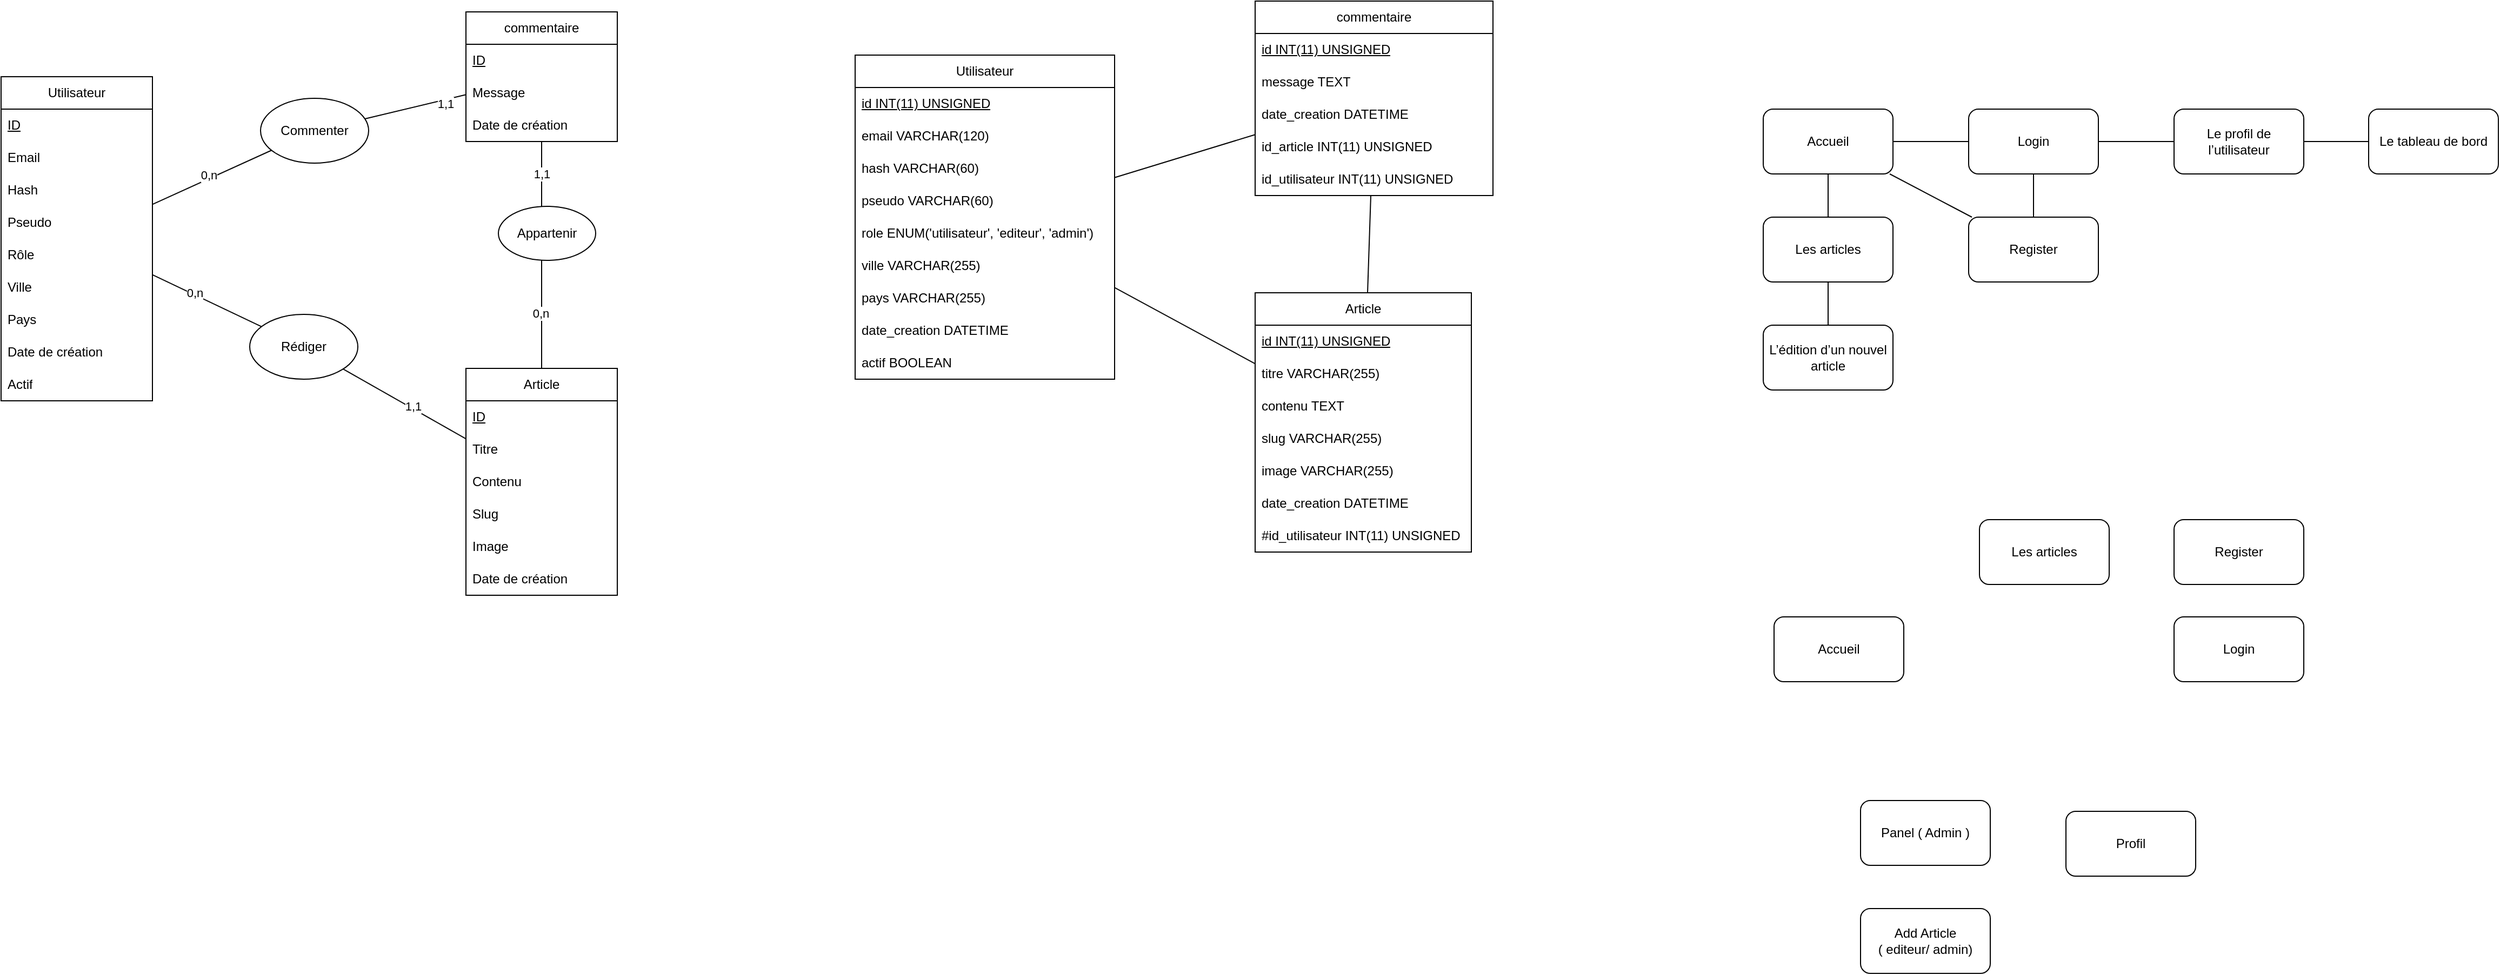 <mxfile version="21.1.1" type="device">
  <diagram name="Page-1" id="PQmHCCV_Lj9v-7nuHKzO">
    <mxGraphModel dx="1484" dy="1073" grid="1" gridSize="10" guides="1" tooltips="1" connect="1" arrows="1" fold="1" page="1" pageScale="1" pageWidth="827" pageHeight="1169" math="0" shadow="0">
      <root>
        <mxCell id="0" />
        <mxCell id="1" parent="0" />
        <mxCell id="dL4a0lCtsJwO4avb8vwL-1" value="Utilisateur" style="swimlane;fontStyle=0;childLayout=stackLayout;horizontal=1;startSize=30;horizontalStack=0;resizeParent=1;resizeParentMax=0;resizeLast=0;collapsible=1;marginBottom=0;whiteSpace=wrap;html=1;" parent="1" vertex="1">
          <mxGeometry x="900" y="250" width="240" height="300" as="geometry" />
        </mxCell>
        <mxCell id="dL4a0lCtsJwO4avb8vwL-2" value="&lt;u&gt;id INT(11) UNSIGNED&lt;/u&gt;" style="text;strokeColor=none;fillColor=none;align=left;verticalAlign=middle;spacingLeft=4;spacingRight=4;overflow=hidden;points=[[0,0.5],[1,0.5]];portConstraint=eastwest;rotatable=0;whiteSpace=wrap;html=1;" parent="dL4a0lCtsJwO4avb8vwL-1" vertex="1">
          <mxGeometry y="30" width="240" height="30" as="geometry" />
        </mxCell>
        <mxCell id="dL4a0lCtsJwO4avb8vwL-4" value="email VARCHAR(120)" style="text;strokeColor=none;fillColor=none;align=left;verticalAlign=middle;spacingLeft=4;spacingRight=4;overflow=hidden;points=[[0,0.5],[1,0.5]];portConstraint=eastwest;rotatable=0;whiteSpace=wrap;html=1;" parent="dL4a0lCtsJwO4avb8vwL-1" vertex="1">
          <mxGeometry y="60" width="240" height="30" as="geometry" />
        </mxCell>
        <mxCell id="dL4a0lCtsJwO4avb8vwL-6" value="hash VARCHAR(60)" style="text;strokeColor=none;fillColor=none;align=left;verticalAlign=middle;spacingLeft=4;spacingRight=4;overflow=hidden;points=[[0,0.5],[1,0.5]];portConstraint=eastwest;rotatable=0;whiteSpace=wrap;html=1;" parent="dL4a0lCtsJwO4avb8vwL-1" vertex="1">
          <mxGeometry y="90" width="240" height="30" as="geometry" />
        </mxCell>
        <mxCell id="dL4a0lCtsJwO4avb8vwL-5" value="pseudo VARCHAR(60)" style="text;strokeColor=none;fillColor=none;align=left;verticalAlign=middle;spacingLeft=4;spacingRight=4;overflow=hidden;points=[[0,0.5],[1,0.5]];portConstraint=eastwest;rotatable=0;whiteSpace=wrap;html=1;" parent="dL4a0lCtsJwO4avb8vwL-1" vertex="1">
          <mxGeometry y="120" width="240" height="30" as="geometry" />
        </mxCell>
        <mxCell id="dL4a0lCtsJwO4avb8vwL-7" value="role ENUM(&#39;utilisateur&#39;, &#39;editeur&#39;, &#39;admin&#39;)" style="text;strokeColor=none;fillColor=none;align=left;verticalAlign=middle;spacingLeft=4;spacingRight=4;overflow=hidden;points=[[0,0.5],[1,0.5]];portConstraint=eastwest;rotatable=0;whiteSpace=wrap;html=1;" parent="dL4a0lCtsJwO4avb8vwL-1" vertex="1">
          <mxGeometry y="150" width="240" height="30" as="geometry" />
        </mxCell>
        <mxCell id="dL4a0lCtsJwO4avb8vwL-8" value="ville VARCHAR(255)" style="text;strokeColor=none;fillColor=none;align=left;verticalAlign=middle;spacingLeft=4;spacingRight=4;overflow=hidden;points=[[0,0.5],[1,0.5]];portConstraint=eastwest;rotatable=0;whiteSpace=wrap;html=1;" parent="dL4a0lCtsJwO4avb8vwL-1" vertex="1">
          <mxGeometry y="180" width="240" height="30" as="geometry" />
        </mxCell>
        <mxCell id="dL4a0lCtsJwO4avb8vwL-9" value="pays VARCHAR(255)" style="text;strokeColor=none;fillColor=none;align=left;verticalAlign=middle;spacingLeft=4;spacingRight=4;overflow=hidden;points=[[0,0.5],[1,0.5]];portConstraint=eastwest;rotatable=0;whiteSpace=wrap;html=1;" parent="dL4a0lCtsJwO4avb8vwL-1" vertex="1">
          <mxGeometry y="210" width="240" height="30" as="geometry" />
        </mxCell>
        <mxCell id="dL4a0lCtsJwO4avb8vwL-10" value="date_creation DATETIME" style="text;strokeColor=none;fillColor=none;align=left;verticalAlign=middle;spacingLeft=4;spacingRight=4;overflow=hidden;points=[[0,0.5],[1,0.5]];portConstraint=eastwest;rotatable=0;whiteSpace=wrap;html=1;" parent="dL4a0lCtsJwO4avb8vwL-1" vertex="1">
          <mxGeometry y="240" width="240" height="30" as="geometry" />
        </mxCell>
        <mxCell id="-H4MxcJww6xe_xubgUC6-3" value="actif BOOLEAN" style="text;strokeColor=none;fillColor=none;align=left;verticalAlign=middle;spacingLeft=4;spacingRight=4;overflow=hidden;points=[[0,0.5],[1,0.5]];portConstraint=eastwest;rotatable=0;whiteSpace=wrap;html=1;" vertex="1" parent="dL4a0lCtsJwO4avb8vwL-1">
          <mxGeometry y="270" width="240" height="30" as="geometry" />
        </mxCell>
        <mxCell id="dL4a0lCtsJwO4avb8vwL-11" value="Article" style="swimlane;fontStyle=0;childLayout=stackLayout;horizontal=1;startSize=30;horizontalStack=0;resizeParent=1;resizeParentMax=0;resizeLast=0;collapsible=1;marginBottom=0;whiteSpace=wrap;html=1;" parent="1" vertex="1">
          <mxGeometry x="1270" y="470" width="200" height="240" as="geometry" />
        </mxCell>
        <mxCell id="dL4a0lCtsJwO4avb8vwL-12" value="&lt;u&gt;id INT(11) UNSIGNED&lt;/u&gt;" style="text;strokeColor=none;fillColor=none;align=left;verticalAlign=middle;spacingLeft=4;spacingRight=4;overflow=hidden;points=[[0,0.5],[1,0.5]];portConstraint=eastwest;rotatable=0;whiteSpace=wrap;html=1;" parent="dL4a0lCtsJwO4avb8vwL-11" vertex="1">
          <mxGeometry y="30" width="200" height="30" as="geometry" />
        </mxCell>
        <mxCell id="dL4a0lCtsJwO4avb8vwL-13" value="titre VARCHAR(255)" style="text;strokeColor=none;fillColor=none;align=left;verticalAlign=middle;spacingLeft=4;spacingRight=4;overflow=hidden;points=[[0,0.5],[1,0.5]];portConstraint=eastwest;rotatable=0;whiteSpace=wrap;html=1;" parent="dL4a0lCtsJwO4avb8vwL-11" vertex="1">
          <mxGeometry y="60" width="200" height="30" as="geometry" />
        </mxCell>
        <mxCell id="dL4a0lCtsJwO4avb8vwL-14" value="contenu TEXT" style="text;strokeColor=none;fillColor=none;align=left;verticalAlign=middle;spacingLeft=4;spacingRight=4;overflow=hidden;points=[[0,0.5],[1,0.5]];portConstraint=eastwest;rotatable=0;whiteSpace=wrap;html=1;" parent="dL4a0lCtsJwO4avb8vwL-11" vertex="1">
          <mxGeometry y="90" width="200" height="30" as="geometry" />
        </mxCell>
        <mxCell id="dL4a0lCtsJwO4avb8vwL-15" value="slug VARCHAR(255)" style="text;strokeColor=none;fillColor=none;align=left;verticalAlign=middle;spacingLeft=4;spacingRight=4;overflow=hidden;points=[[0,0.5],[1,0.5]];portConstraint=eastwest;rotatable=0;whiteSpace=wrap;html=1;" parent="dL4a0lCtsJwO4avb8vwL-11" vertex="1">
          <mxGeometry y="120" width="200" height="30" as="geometry" />
        </mxCell>
        <mxCell id="dL4a0lCtsJwO4avb8vwL-16" value="image VARCHAR(255)" style="text;strokeColor=none;fillColor=none;align=left;verticalAlign=middle;spacingLeft=4;spacingRight=4;overflow=hidden;points=[[0,0.5],[1,0.5]];portConstraint=eastwest;rotatable=0;whiteSpace=wrap;html=1;" parent="dL4a0lCtsJwO4avb8vwL-11" vertex="1">
          <mxGeometry y="150" width="200" height="30" as="geometry" />
        </mxCell>
        <mxCell id="dL4a0lCtsJwO4avb8vwL-17" value="date_creation DATETIME" style="text;strokeColor=none;fillColor=none;align=left;verticalAlign=middle;spacingLeft=4;spacingRight=4;overflow=hidden;points=[[0,0.5],[1,0.5]];portConstraint=eastwest;rotatable=0;whiteSpace=wrap;html=1;" parent="dL4a0lCtsJwO4avb8vwL-11" vertex="1">
          <mxGeometry y="180" width="200" height="30" as="geometry" />
        </mxCell>
        <mxCell id="dL4a0lCtsJwO4avb8vwL-40" value="#id_utilisateur INT(11) UNSIGNED" style="text;strokeColor=none;fillColor=none;align=left;verticalAlign=middle;spacingLeft=4;spacingRight=4;overflow=hidden;points=[[0,0.5],[1,0.5]];portConstraint=eastwest;rotatable=0;whiteSpace=wrap;html=1;" parent="dL4a0lCtsJwO4avb8vwL-11" vertex="1">
          <mxGeometry y="210" width="200" height="30" as="geometry" />
        </mxCell>
        <mxCell id="dL4a0lCtsJwO4avb8vwL-20" value="commentaire" style="swimlane;fontStyle=0;childLayout=stackLayout;horizontal=1;startSize=30;horizontalStack=0;resizeParent=1;resizeParentMax=0;resizeLast=0;collapsible=1;marginBottom=0;whiteSpace=wrap;html=1;" parent="1" vertex="1">
          <mxGeometry x="1270" y="200" width="220" height="180" as="geometry" />
        </mxCell>
        <mxCell id="dL4a0lCtsJwO4avb8vwL-21" value="&lt;u&gt;id INT(11) UNSIGNED&lt;/u&gt;" style="text;strokeColor=none;fillColor=none;align=left;verticalAlign=middle;spacingLeft=4;spacingRight=4;overflow=hidden;points=[[0,0.5],[1,0.5]];portConstraint=eastwest;rotatable=0;whiteSpace=wrap;html=1;" parent="dL4a0lCtsJwO4avb8vwL-20" vertex="1">
          <mxGeometry y="30" width="220" height="30" as="geometry" />
        </mxCell>
        <mxCell id="dL4a0lCtsJwO4avb8vwL-22" value="message TEXT" style="text;strokeColor=none;fillColor=none;align=left;verticalAlign=middle;spacingLeft=4;spacingRight=4;overflow=hidden;points=[[0,0.5],[1,0.5]];portConstraint=eastwest;rotatable=0;whiteSpace=wrap;html=1;" parent="dL4a0lCtsJwO4avb8vwL-20" vertex="1">
          <mxGeometry y="60" width="220" height="30" as="geometry" />
        </mxCell>
        <mxCell id="dL4a0lCtsJwO4avb8vwL-39" value="date_creation DATETIME" style="text;strokeColor=none;fillColor=none;align=left;verticalAlign=middle;spacingLeft=4;spacingRight=4;overflow=hidden;points=[[0,0.5],[1,0.5]];portConstraint=eastwest;rotatable=0;whiteSpace=wrap;html=1;" parent="dL4a0lCtsJwO4avb8vwL-20" vertex="1">
          <mxGeometry y="90" width="220" height="30" as="geometry" />
        </mxCell>
        <mxCell id="dL4a0lCtsJwO4avb8vwL-41" value="id_article INT(11) UNSIGNED" style="text;strokeColor=none;fillColor=none;align=left;verticalAlign=middle;spacingLeft=4;spacingRight=4;overflow=hidden;points=[[0,0.5],[1,0.5]];portConstraint=eastwest;rotatable=0;whiteSpace=wrap;html=1;" parent="dL4a0lCtsJwO4avb8vwL-20" vertex="1">
          <mxGeometry y="120" width="220" height="30" as="geometry" />
        </mxCell>
        <mxCell id="-H4MxcJww6xe_xubgUC6-4" value="id_utilisateur INT(11) UNSIGNED " style="text;strokeColor=none;fillColor=none;align=left;verticalAlign=middle;spacingLeft=4;spacingRight=4;overflow=hidden;points=[[0,0.5],[1,0.5]];portConstraint=eastwest;rotatable=0;whiteSpace=wrap;html=1;" vertex="1" parent="dL4a0lCtsJwO4avb8vwL-20">
          <mxGeometry y="150" width="220" height="30" as="geometry" />
        </mxCell>
        <mxCell id="dL4a0lCtsJwO4avb8vwL-29" value="" style="endArrow=none;html=1;rounded=0;" parent="1" source="dL4a0lCtsJwO4avb8vwL-1" target="dL4a0lCtsJwO4avb8vwL-11" edge="1">
          <mxGeometry width="50" height="50" relative="1" as="geometry">
            <mxPoint x="1120" y="380" as="sourcePoint" />
            <mxPoint x="1170" y="330" as="targetPoint" />
          </mxGeometry>
        </mxCell>
        <mxCell id="dL4a0lCtsJwO4avb8vwL-32" value="" style="endArrow=none;html=1;rounded=0;" parent="1" source="dL4a0lCtsJwO4avb8vwL-1" target="dL4a0lCtsJwO4avb8vwL-20" edge="1">
          <mxGeometry width="50" height="50" relative="1" as="geometry">
            <mxPoint x="1120" y="380" as="sourcePoint" />
            <mxPoint x="1170" y="330" as="targetPoint" />
          </mxGeometry>
        </mxCell>
        <mxCell id="dL4a0lCtsJwO4avb8vwL-35" value="" style="endArrow=none;html=1;rounded=0;" parent="1" source="dL4a0lCtsJwO4avb8vwL-11" target="dL4a0lCtsJwO4avb8vwL-20" edge="1">
          <mxGeometry width="50" height="50" relative="1" as="geometry">
            <mxPoint x="1120" y="380" as="sourcePoint" />
            <mxPoint x="1170" y="330" as="targetPoint" />
          </mxGeometry>
        </mxCell>
        <mxCell id="dL4a0lCtsJwO4avb8vwL-42" value="Accueil" style="rounded=1;whiteSpace=wrap;html=1;" parent="1" vertex="1">
          <mxGeometry x="1740" y="300" width="120" height="60" as="geometry" />
        </mxCell>
        <mxCell id="dL4a0lCtsJwO4avb8vwL-43" value="Login" style="rounded=1;whiteSpace=wrap;html=1;" parent="1" vertex="1">
          <mxGeometry x="1930" y="300" width="120" height="60" as="geometry" />
        </mxCell>
        <mxCell id="dL4a0lCtsJwO4avb8vwL-44" value="Register" style="rounded=1;whiteSpace=wrap;html=1;" parent="1" vertex="1">
          <mxGeometry x="1930" y="400" width="120" height="60" as="geometry" />
        </mxCell>
        <mxCell id="dL4a0lCtsJwO4avb8vwL-45" value="Le profil de l’utilisateur" style="rounded=1;whiteSpace=wrap;html=1;" parent="1" vertex="1">
          <mxGeometry x="2120" y="300" width="120" height="60" as="geometry" />
        </mxCell>
        <mxCell id="dL4a0lCtsJwO4avb8vwL-46" value="L’édition d’un nouvel article" style="rounded=1;whiteSpace=wrap;html=1;" parent="1" vertex="1">
          <mxGeometry x="1740" y="500" width="120" height="60" as="geometry" />
        </mxCell>
        <mxCell id="dL4a0lCtsJwO4avb8vwL-47" value="Les articles" style="rounded=1;whiteSpace=wrap;html=1;" parent="1" vertex="1">
          <mxGeometry x="1740" y="400" width="120" height="60" as="geometry" />
        </mxCell>
        <mxCell id="dL4a0lCtsJwO4avb8vwL-48" value="Le tableau de bord" style="rounded=1;whiteSpace=wrap;html=1;" parent="1" vertex="1">
          <mxGeometry x="2300" y="300" width="120" height="60" as="geometry" />
        </mxCell>
        <mxCell id="dL4a0lCtsJwO4avb8vwL-49" value="" style="endArrow=none;html=1;rounded=0;" parent="1" source="dL4a0lCtsJwO4avb8vwL-43" target="dL4a0lCtsJwO4avb8vwL-42" edge="1">
          <mxGeometry width="50" height="50" relative="1" as="geometry">
            <mxPoint x="2010" y="480" as="sourcePoint" />
            <mxPoint x="2060" y="430" as="targetPoint" />
          </mxGeometry>
        </mxCell>
        <mxCell id="dL4a0lCtsJwO4avb8vwL-50" value="" style="endArrow=none;html=1;rounded=0;" parent="1" source="dL4a0lCtsJwO4avb8vwL-43" target="dL4a0lCtsJwO4avb8vwL-45" edge="1">
          <mxGeometry width="50" height="50" relative="1" as="geometry">
            <mxPoint x="2010" y="480" as="sourcePoint" />
            <mxPoint x="2060" y="430" as="targetPoint" />
          </mxGeometry>
        </mxCell>
        <mxCell id="dL4a0lCtsJwO4avb8vwL-52" value="" style="endArrow=none;html=1;rounded=0;" parent="1" source="dL4a0lCtsJwO4avb8vwL-45" target="dL4a0lCtsJwO4avb8vwL-48" edge="1">
          <mxGeometry width="50" height="50" relative="1" as="geometry">
            <mxPoint x="2140" y="470" as="sourcePoint" />
            <mxPoint x="2190" y="420" as="targetPoint" />
          </mxGeometry>
        </mxCell>
        <mxCell id="dL4a0lCtsJwO4avb8vwL-53" value="" style="endArrow=none;html=1;rounded=0;" parent="1" source="dL4a0lCtsJwO4avb8vwL-44" target="dL4a0lCtsJwO4avb8vwL-43" edge="1">
          <mxGeometry width="50" height="50" relative="1" as="geometry">
            <mxPoint x="2010" y="480" as="sourcePoint" />
            <mxPoint x="2060" y="430" as="targetPoint" />
          </mxGeometry>
        </mxCell>
        <mxCell id="dL4a0lCtsJwO4avb8vwL-55" value="" style="endArrow=none;html=1;rounded=0;" parent="1" source="dL4a0lCtsJwO4avb8vwL-46" target="dL4a0lCtsJwO4avb8vwL-47" edge="1">
          <mxGeometry width="50" height="50" relative="1" as="geometry">
            <mxPoint x="2050" y="510" as="sourcePoint" />
            <mxPoint x="2100" y="460" as="targetPoint" />
          </mxGeometry>
        </mxCell>
        <mxCell id="dL4a0lCtsJwO4avb8vwL-56" value="" style="endArrow=none;html=1;rounded=0;" parent="1" source="dL4a0lCtsJwO4avb8vwL-47" target="dL4a0lCtsJwO4avb8vwL-42" edge="1">
          <mxGeometry width="50" height="50" relative="1" as="geometry">
            <mxPoint x="2130" y="480" as="sourcePoint" />
            <mxPoint x="2180" y="430" as="targetPoint" />
          </mxGeometry>
        </mxCell>
        <mxCell id="dL4a0lCtsJwO4avb8vwL-57" value="" style="endArrow=none;html=1;rounded=0;" parent="1" source="dL4a0lCtsJwO4avb8vwL-44" target="dL4a0lCtsJwO4avb8vwL-42" edge="1">
          <mxGeometry width="50" height="50" relative="1" as="geometry">
            <mxPoint x="2130" y="490" as="sourcePoint" />
            <mxPoint x="2180" y="440" as="targetPoint" />
          </mxGeometry>
        </mxCell>
        <mxCell id="dL4a0lCtsJwO4avb8vwL-58" value="Utilisateur" style="swimlane;fontStyle=0;childLayout=stackLayout;horizontal=1;startSize=30;horizontalStack=0;resizeParent=1;resizeParentMax=0;resizeLast=0;collapsible=1;marginBottom=0;whiteSpace=wrap;html=1;" parent="1" vertex="1">
          <mxGeometry x="110" y="270" width="140" height="300" as="geometry" />
        </mxCell>
        <mxCell id="dL4a0lCtsJwO4avb8vwL-59" value="&lt;u&gt;ID&lt;/u&gt;" style="text;strokeColor=none;fillColor=none;align=left;verticalAlign=middle;spacingLeft=4;spacingRight=4;overflow=hidden;points=[[0,0.5],[1,0.5]];portConstraint=eastwest;rotatable=0;whiteSpace=wrap;html=1;" parent="dL4a0lCtsJwO4avb8vwL-58" vertex="1">
          <mxGeometry y="30" width="140" height="30" as="geometry" />
        </mxCell>
        <mxCell id="dL4a0lCtsJwO4avb8vwL-60" value="Email" style="text;strokeColor=none;fillColor=none;align=left;verticalAlign=middle;spacingLeft=4;spacingRight=4;overflow=hidden;points=[[0,0.5],[1,0.5]];portConstraint=eastwest;rotatable=0;whiteSpace=wrap;html=1;" parent="dL4a0lCtsJwO4avb8vwL-58" vertex="1">
          <mxGeometry y="60" width="140" height="30" as="geometry" />
        </mxCell>
        <mxCell id="dL4a0lCtsJwO4avb8vwL-61" value="Hash" style="text;strokeColor=none;fillColor=none;align=left;verticalAlign=middle;spacingLeft=4;spacingRight=4;overflow=hidden;points=[[0,0.5],[1,0.5]];portConstraint=eastwest;rotatable=0;whiteSpace=wrap;html=1;" parent="dL4a0lCtsJwO4avb8vwL-58" vertex="1">
          <mxGeometry y="90" width="140" height="30" as="geometry" />
        </mxCell>
        <mxCell id="dL4a0lCtsJwO4avb8vwL-62" value="Pseudo" style="text;strokeColor=none;fillColor=none;align=left;verticalAlign=middle;spacingLeft=4;spacingRight=4;overflow=hidden;points=[[0,0.5],[1,0.5]];portConstraint=eastwest;rotatable=0;whiteSpace=wrap;html=1;" parent="dL4a0lCtsJwO4avb8vwL-58" vertex="1">
          <mxGeometry y="120" width="140" height="30" as="geometry" />
        </mxCell>
        <mxCell id="dL4a0lCtsJwO4avb8vwL-63" value="Rôle" style="text;strokeColor=none;fillColor=none;align=left;verticalAlign=middle;spacingLeft=4;spacingRight=4;overflow=hidden;points=[[0,0.5],[1,0.5]];portConstraint=eastwest;rotatable=0;whiteSpace=wrap;html=1;" parent="dL4a0lCtsJwO4avb8vwL-58" vertex="1">
          <mxGeometry y="150" width="140" height="30" as="geometry" />
        </mxCell>
        <mxCell id="dL4a0lCtsJwO4avb8vwL-64" value="Ville" style="text;strokeColor=none;fillColor=none;align=left;verticalAlign=middle;spacingLeft=4;spacingRight=4;overflow=hidden;points=[[0,0.5],[1,0.5]];portConstraint=eastwest;rotatable=0;whiteSpace=wrap;html=1;" parent="dL4a0lCtsJwO4avb8vwL-58" vertex="1">
          <mxGeometry y="180" width="140" height="30" as="geometry" />
        </mxCell>
        <mxCell id="dL4a0lCtsJwO4avb8vwL-65" value="Pays" style="text;strokeColor=none;fillColor=none;align=left;verticalAlign=middle;spacingLeft=4;spacingRight=4;overflow=hidden;points=[[0,0.5],[1,0.5]];portConstraint=eastwest;rotatable=0;whiteSpace=wrap;html=1;" parent="dL4a0lCtsJwO4avb8vwL-58" vertex="1">
          <mxGeometry y="210" width="140" height="30" as="geometry" />
        </mxCell>
        <mxCell id="dL4a0lCtsJwO4avb8vwL-66" value="Date de création" style="text;strokeColor=none;fillColor=none;align=left;verticalAlign=middle;spacingLeft=4;spacingRight=4;overflow=hidden;points=[[0,0.5],[1,0.5]];portConstraint=eastwest;rotatable=0;whiteSpace=wrap;html=1;" parent="dL4a0lCtsJwO4avb8vwL-58" vertex="1">
          <mxGeometry y="240" width="140" height="30" as="geometry" />
        </mxCell>
        <mxCell id="-H4MxcJww6xe_xubgUC6-1" value="Actif" style="text;strokeColor=none;fillColor=none;align=left;verticalAlign=middle;spacingLeft=4;spacingRight=4;overflow=hidden;points=[[0,0.5],[1,0.5]];portConstraint=eastwest;rotatable=0;whiteSpace=wrap;html=1;" vertex="1" parent="dL4a0lCtsJwO4avb8vwL-58">
          <mxGeometry y="270" width="140" height="30" as="geometry" />
        </mxCell>
        <mxCell id="dL4a0lCtsJwO4avb8vwL-67" value="Article" style="swimlane;fontStyle=0;childLayout=stackLayout;horizontal=1;startSize=30;horizontalStack=0;resizeParent=1;resizeParentMax=0;resizeLast=0;collapsible=1;marginBottom=0;whiteSpace=wrap;html=1;" parent="1" vertex="1">
          <mxGeometry x="540" y="540" width="140" height="210" as="geometry" />
        </mxCell>
        <mxCell id="dL4a0lCtsJwO4avb8vwL-68" value="&lt;u&gt;ID&lt;/u&gt;" style="text;strokeColor=none;fillColor=none;align=left;verticalAlign=middle;spacingLeft=4;spacingRight=4;overflow=hidden;points=[[0,0.5],[1,0.5]];portConstraint=eastwest;rotatable=0;whiteSpace=wrap;html=1;" parent="dL4a0lCtsJwO4avb8vwL-67" vertex="1">
          <mxGeometry y="30" width="140" height="30" as="geometry" />
        </mxCell>
        <mxCell id="dL4a0lCtsJwO4avb8vwL-69" value="Titre" style="text;strokeColor=none;fillColor=none;align=left;verticalAlign=middle;spacingLeft=4;spacingRight=4;overflow=hidden;points=[[0,0.5],[1,0.5]];portConstraint=eastwest;rotatable=0;whiteSpace=wrap;html=1;" parent="dL4a0lCtsJwO4avb8vwL-67" vertex="1">
          <mxGeometry y="60" width="140" height="30" as="geometry" />
        </mxCell>
        <mxCell id="dL4a0lCtsJwO4avb8vwL-70" value="Contenu" style="text;strokeColor=none;fillColor=none;align=left;verticalAlign=middle;spacingLeft=4;spacingRight=4;overflow=hidden;points=[[0,0.5],[1,0.5]];portConstraint=eastwest;rotatable=0;whiteSpace=wrap;html=1;" parent="dL4a0lCtsJwO4avb8vwL-67" vertex="1">
          <mxGeometry y="90" width="140" height="30" as="geometry" />
        </mxCell>
        <mxCell id="dL4a0lCtsJwO4avb8vwL-71" value="Slug" style="text;strokeColor=none;fillColor=none;align=left;verticalAlign=middle;spacingLeft=4;spacingRight=4;overflow=hidden;points=[[0,0.5],[1,0.5]];portConstraint=eastwest;rotatable=0;whiteSpace=wrap;html=1;" parent="dL4a0lCtsJwO4avb8vwL-67" vertex="1">
          <mxGeometry y="120" width="140" height="30" as="geometry" />
        </mxCell>
        <mxCell id="dL4a0lCtsJwO4avb8vwL-72" value="Image" style="text;strokeColor=none;fillColor=none;align=left;verticalAlign=middle;spacingLeft=4;spacingRight=4;overflow=hidden;points=[[0,0.5],[1,0.5]];portConstraint=eastwest;rotatable=0;whiteSpace=wrap;html=1;" parent="dL4a0lCtsJwO4avb8vwL-67" vertex="1">
          <mxGeometry y="150" width="140" height="30" as="geometry" />
        </mxCell>
        <mxCell id="dL4a0lCtsJwO4avb8vwL-73" value="Date de création" style="text;strokeColor=none;fillColor=none;align=left;verticalAlign=middle;spacingLeft=4;spacingRight=4;overflow=hidden;points=[[0,0.5],[1,0.5]];portConstraint=eastwest;rotatable=0;whiteSpace=wrap;html=1;" parent="dL4a0lCtsJwO4avb8vwL-67" vertex="1">
          <mxGeometry y="180" width="140" height="30" as="geometry" />
        </mxCell>
        <mxCell id="dL4a0lCtsJwO4avb8vwL-75" value="commentaire" style="swimlane;fontStyle=0;childLayout=stackLayout;horizontal=1;startSize=30;horizontalStack=0;resizeParent=1;resizeParentMax=0;resizeLast=0;collapsible=1;marginBottom=0;whiteSpace=wrap;html=1;" parent="1" vertex="1">
          <mxGeometry x="540" y="210" width="140" height="120" as="geometry" />
        </mxCell>
        <mxCell id="dL4a0lCtsJwO4avb8vwL-76" value="&lt;u&gt;ID&lt;/u&gt;" style="text;strokeColor=none;fillColor=none;align=left;verticalAlign=middle;spacingLeft=4;spacingRight=4;overflow=hidden;points=[[0,0.5],[1,0.5]];portConstraint=eastwest;rotatable=0;whiteSpace=wrap;html=1;" parent="dL4a0lCtsJwO4avb8vwL-75" vertex="1">
          <mxGeometry y="30" width="140" height="30" as="geometry" />
        </mxCell>
        <mxCell id="dL4a0lCtsJwO4avb8vwL-77" value="Message" style="text;strokeColor=none;fillColor=none;align=left;verticalAlign=middle;spacingLeft=4;spacingRight=4;overflow=hidden;points=[[0,0.5],[1,0.5]];portConstraint=eastwest;rotatable=0;whiteSpace=wrap;html=1;" parent="dL4a0lCtsJwO4avb8vwL-75" vertex="1">
          <mxGeometry y="60" width="140" height="30" as="geometry" />
        </mxCell>
        <mxCell id="-H4MxcJww6xe_xubgUC6-2" value="Date de création" style="text;strokeColor=none;fillColor=none;align=left;verticalAlign=middle;spacingLeft=4;spacingRight=4;overflow=hidden;points=[[0,0.5],[1,0.5]];portConstraint=eastwest;rotatable=0;whiteSpace=wrap;html=1;" vertex="1" parent="dL4a0lCtsJwO4avb8vwL-75">
          <mxGeometry y="90" width="140" height="30" as="geometry" />
        </mxCell>
        <mxCell id="dL4a0lCtsJwO4avb8vwL-80" value="" style="endArrow=none;html=1;rounded=0;startArrow=none;" parent="1" source="dL4a0lCtsJwO4avb8vwL-93" target="dL4a0lCtsJwO4avb8vwL-67" edge="1">
          <mxGeometry width="50" height="50" relative="1" as="geometry">
            <mxPoint x="390" y="390" as="sourcePoint" />
            <mxPoint x="440" y="340" as="targetPoint" />
          </mxGeometry>
        </mxCell>
        <mxCell id="dL4a0lCtsJwO4avb8vwL-82" value="1,1" style="edgeLabel;html=1;align=center;verticalAlign=middle;resizable=0;points=[];" parent="dL4a0lCtsJwO4avb8vwL-80" vertex="1" connectable="0">
          <mxGeometry x="0.62" y="-2" relative="1" as="geometry">
            <mxPoint x="-27" y="-20" as="offset" />
          </mxGeometry>
        </mxCell>
        <mxCell id="dL4a0lCtsJwO4avb8vwL-83" value="" style="endArrow=none;html=1;rounded=0;startArrow=none;" parent="1" source="dL4a0lCtsJwO4avb8vwL-89" target="dL4a0lCtsJwO4avb8vwL-75" edge="1">
          <mxGeometry width="50" height="50" relative="1" as="geometry">
            <mxPoint x="390" y="390" as="sourcePoint" />
            <mxPoint x="440" y="340" as="targetPoint" />
          </mxGeometry>
        </mxCell>
        <mxCell id="dL4a0lCtsJwO4avb8vwL-85" value="1,1" style="edgeLabel;html=1;align=center;verticalAlign=middle;resizable=0;points=[];" parent="dL4a0lCtsJwO4avb8vwL-83" vertex="1" connectable="0">
          <mxGeometry x="0.568" y="-3" relative="1" as="geometry">
            <mxPoint as="offset" />
          </mxGeometry>
        </mxCell>
        <mxCell id="dL4a0lCtsJwO4avb8vwL-86" value="" style="endArrow=none;html=1;rounded=0;" parent="1" source="dL4a0lCtsJwO4avb8vwL-67" target="dL4a0lCtsJwO4avb8vwL-75" edge="1">
          <mxGeometry width="50" height="50" relative="1" as="geometry">
            <mxPoint x="390" y="390" as="sourcePoint" />
            <mxPoint x="440" y="340" as="targetPoint" />
          </mxGeometry>
        </mxCell>
        <mxCell id="dL4a0lCtsJwO4avb8vwL-87" value="0,n" style="edgeLabel;html=1;align=center;verticalAlign=middle;resizable=0;points=[];" parent="dL4a0lCtsJwO4avb8vwL-86" vertex="1" connectable="0">
          <mxGeometry x="-0.456" y="1" relative="1" as="geometry">
            <mxPoint y="6" as="offset" />
          </mxGeometry>
        </mxCell>
        <mxCell id="dL4a0lCtsJwO4avb8vwL-88" value="1,1" style="edgeLabel;html=1;align=center;verticalAlign=middle;resizable=0;points=[];" parent="dL4a0lCtsJwO4avb8vwL-86" vertex="1" connectable="0">
          <mxGeometry x="0.529" y="-2" relative="1" as="geometry">
            <mxPoint x="-2" y="-20" as="offset" />
          </mxGeometry>
        </mxCell>
        <mxCell id="dL4a0lCtsJwO4avb8vwL-90" value="" style="endArrow=none;html=1;rounded=0;" parent="1" source="dL4a0lCtsJwO4avb8vwL-58" target="dL4a0lCtsJwO4avb8vwL-89" edge="1">
          <mxGeometry width="50" height="50" relative="1" as="geometry">
            <mxPoint x="250" y="381" as="sourcePoint" />
            <mxPoint x="540" y="279" as="targetPoint" />
          </mxGeometry>
        </mxCell>
        <mxCell id="dL4a0lCtsJwO4avb8vwL-91" value="0,n" style="edgeLabel;html=1;align=center;verticalAlign=middle;resizable=0;points=[];" parent="dL4a0lCtsJwO4avb8vwL-90" vertex="1" connectable="0">
          <mxGeometry x="-0.585" y="2" relative="1" as="geometry">
            <mxPoint x="30" y="-15" as="offset" />
          </mxGeometry>
        </mxCell>
        <mxCell id="dL4a0lCtsJwO4avb8vwL-89" value="Commenter" style="ellipse;whiteSpace=wrap;html=1;" parent="1" vertex="1">
          <mxGeometry x="350" y="290" width="100" height="60" as="geometry" />
        </mxCell>
        <mxCell id="dL4a0lCtsJwO4avb8vwL-94" value="" style="endArrow=none;html=1;rounded=0;" parent="1" source="dL4a0lCtsJwO4avb8vwL-58" target="dL4a0lCtsJwO4avb8vwL-93" edge="1">
          <mxGeometry width="50" height="50" relative="1" as="geometry">
            <mxPoint x="250" y="434" as="sourcePoint" />
            <mxPoint x="540" y="556" as="targetPoint" />
          </mxGeometry>
        </mxCell>
        <mxCell id="dL4a0lCtsJwO4avb8vwL-95" value="0,n" style="edgeLabel;html=1;align=center;verticalAlign=middle;resizable=0;points=[];" parent="dL4a0lCtsJwO4avb8vwL-94" vertex="1" connectable="0">
          <mxGeometry x="-0.647" y="-1" relative="1" as="geometry">
            <mxPoint x="22" y="7" as="offset" />
          </mxGeometry>
        </mxCell>
        <mxCell id="dL4a0lCtsJwO4avb8vwL-93" value="Rédiger " style="ellipse;whiteSpace=wrap;html=1;" parent="1" vertex="1">
          <mxGeometry x="340" y="490" width="100" height="60" as="geometry" />
        </mxCell>
        <mxCell id="dL4a0lCtsJwO4avb8vwL-97" value="Appartenir" style="ellipse;whiteSpace=wrap;html=1;" parent="1" vertex="1">
          <mxGeometry x="570" y="390" width="90" height="50" as="geometry" />
        </mxCell>
        <mxCell id="-H4MxcJww6xe_xubgUC6-5" value="Accueil" style="rounded=1;whiteSpace=wrap;html=1;" vertex="1" parent="1">
          <mxGeometry x="1750" y="770" width="120" height="60" as="geometry" />
        </mxCell>
        <mxCell id="-H4MxcJww6xe_xubgUC6-6" value="Profil" style="rounded=1;whiteSpace=wrap;html=1;" vertex="1" parent="1">
          <mxGeometry x="2020" y="950" width="120" height="60" as="geometry" />
        </mxCell>
        <mxCell id="-H4MxcJww6xe_xubgUC6-7" value="Panel ( Admin )" style="rounded=1;whiteSpace=wrap;html=1;" vertex="1" parent="1">
          <mxGeometry x="1830" y="940" width="120" height="60" as="geometry" />
        </mxCell>
        <mxCell id="-H4MxcJww6xe_xubgUC6-8" value="Add Article &lt;br&gt;( editeur/ admin)" style="rounded=1;whiteSpace=wrap;html=1;" vertex="1" parent="1">
          <mxGeometry x="1830" y="1040" width="120" height="60" as="geometry" />
        </mxCell>
        <mxCell id="-H4MxcJww6xe_xubgUC6-9" value="Login" style="rounded=1;whiteSpace=wrap;html=1;" vertex="1" parent="1">
          <mxGeometry x="2120" y="770" width="120" height="60" as="geometry" />
        </mxCell>
        <mxCell id="-H4MxcJww6xe_xubgUC6-10" value="Register" style="rounded=1;whiteSpace=wrap;html=1;" vertex="1" parent="1">
          <mxGeometry x="2120" y="680" width="120" height="60" as="geometry" />
        </mxCell>
        <mxCell id="-H4MxcJww6xe_xubgUC6-14" value="Les articles" style="rounded=1;whiteSpace=wrap;html=1;" vertex="1" parent="1">
          <mxGeometry x="1940" y="680" width="120" height="60" as="geometry" />
        </mxCell>
      </root>
    </mxGraphModel>
  </diagram>
</mxfile>
